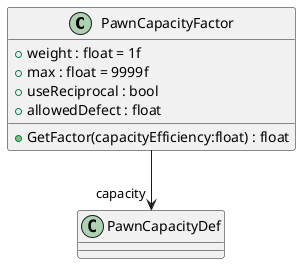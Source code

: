 @startuml
class PawnCapacityFactor {
    + weight : float = 1f
    + max : float = 9999f
    + useReciprocal : bool
    + allowedDefect : float
    + GetFactor(capacityEfficiency:float) : float
}
PawnCapacityFactor --> "capacity" PawnCapacityDef
@enduml
